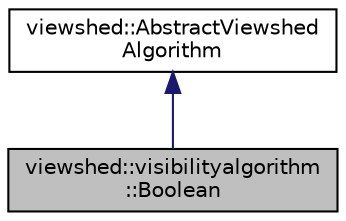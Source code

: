 digraph "viewshed::visibilityalgorithm::Boolean"
{
 // LATEX_PDF_SIZE
  edge [fontname="Helvetica",fontsize="10",labelfontname="Helvetica",labelfontsize="10"];
  node [fontname="Helvetica",fontsize="10",shape=record];
  Node1 [label="viewshed::visibilityalgorithm\l::Boolean",height=0.2,width=0.4,color="black", fillcolor="grey75", style="filled", fontcolor="black",tooltip=" "];
  Node2 -> Node1 [dir="back",color="midnightblue",fontsize="10",style="solid",fontname="Helvetica"];
  Node2 [label="viewshed::AbstractViewshed\lAlgorithm",height=0.2,width=0.4,color="black", fillcolor="white", style="filled",URL="$classviewshed_1_1AbstractViewshedAlgorithm.html",tooltip="Base class for all Viewshed Algorithms."];
}

